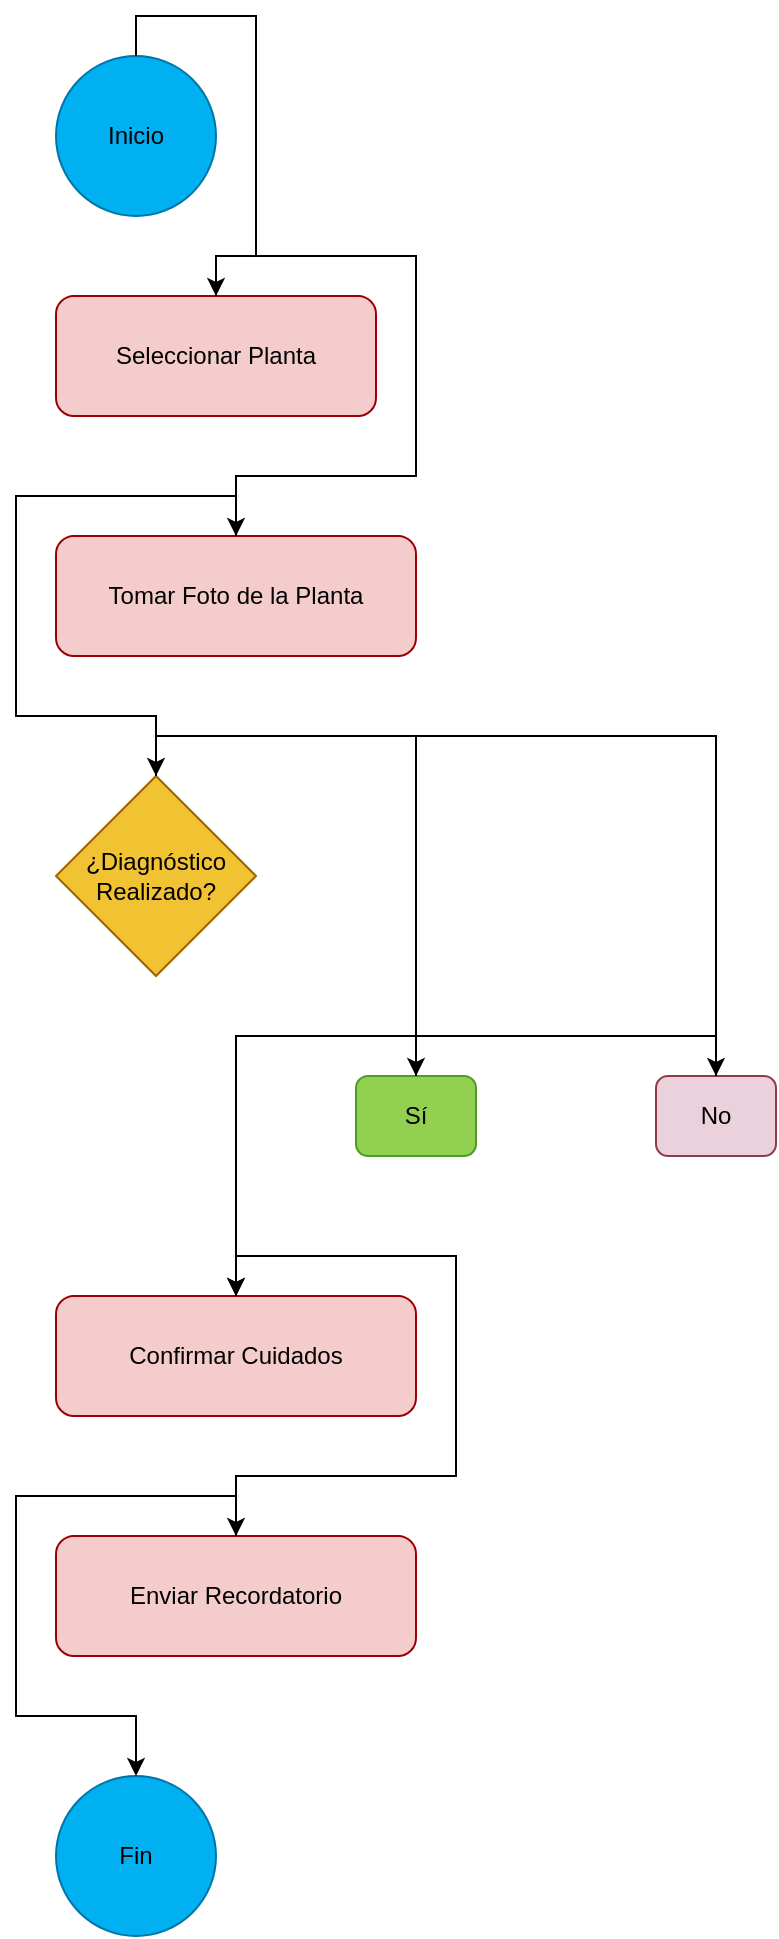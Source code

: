 <mxfile>
  <diagram name="Diagrama de Actividades - Cuidado de Nochebuenas">
    <mxGraphModel dx="1408" dy="748" grid="1" gridSize="10" guides="1" tooltips="1" connect="1" arrows="1" fold="1" page="1" pageScale="1" pageWidth="1169" pageHeight="826" background="none" math="0" shadow="0">
      <root>
        <mxCell id="0" />
        <mxCell id="1" parent="0" />
        <mxCell id="2" value="Inicio" style="ellipse;whiteSpace=wrap;html=1;aspect=fixed;rounded=1;fillColor=#00B0F0;strokeColor=#0075A9;" vertex="1" connectable="0" parent="1">
          <mxGeometry x="100" y="40" width="80" height="80" as="geometry" />
        </mxCell>
        <mxCell id="3" value="Seleccionar Planta" style="rounded=1;whiteSpace=wrap;html=1;fillColor=#F4CCCC;strokeColor=#9C0006;" vertex="1" connectable="0" parent="1">
          <mxGeometry x="100" y="160" width="160" height="60" as="geometry" />
        </mxCell>
        <mxCell id="4" value="Tomar Foto de la Planta" style="rounded=1;whiteSpace=wrap;html=1;fillColor=#F4CCCC;strokeColor=#9C0006;" vertex="1" connectable="0" parent="1">
          <mxGeometry x="100" y="280" width="180" height="60" as="geometry" />
        </mxCell>
        <mxCell id="5" value="¿Diagnóstico Realizado?" style="rhombus;whiteSpace=wrap;html=1;fillColor=#F1C232;strokeColor=#9C6500;" vertex="1" connectable="0" parent="1">
          <mxGeometry x="100" y="400" width="100" height="100" as="geometry" />
        </mxCell>
        <mxCell id="6" value="Sí" style="rounded=1;whiteSpace=wrap;html=1;fillColor=#92D050;strokeColor=#4D9B2A;" vertex="1" connectable="0" parent="1">
          <mxGeometry x="250" y="550" width="60" height="40" as="geometry" />
        </mxCell>
        <mxCell id="7" value="No" style="rounded=1;whiteSpace=wrap;html=1;fillColor=#EAD1DC;strokeColor=#8E3B46;" vertex="1" connectable="0" parent="1">
          <mxGeometry x="400" y="550" width="60" height="40" as="geometry" />
        </mxCell>
        <mxCell id="8" value="Confirmar Cuidados" style="rounded=1;whiteSpace=wrap;html=1;fillColor=#F4CCCC;strokeColor=#9C0006;" vertex="1" connectable="0" parent="1">
          <mxGeometry x="100" y="660" width="180" height="60" as="geometry" />
        </mxCell>
        <mxCell id="9" value="Enviar Recordatorio" style="rounded=1;whiteSpace=wrap;html=1;fillColor=#F4CCCC;strokeColor=#9C0006;" vertex="1" connectable="0" parent="1">
          <mxGeometry x="100" y="780" width="180" height="60" as="geometry" />
        </mxCell>
        <mxCell id="10" value="Fin" style="ellipse;whiteSpace=wrap;html=1;aspect=fixed;rounded=1;fillColor=#00B0F0;strokeColor=#0075A9;" vertex="1" connectable="0" parent="1">
          <mxGeometry x="100" y="900" width="80" height="80" as="geometry" />
        </mxCell>
        <mxCell id="11" style="edgeStyle=orthogonalEdgeStyle;rounded=0;orthogonalLoop=1;jettySize=auto;html=1;exitX=0.5;exitY=0;exitDx=0;exitDy=0" edge="1" parent="1" source="2" target="3">
          <mxGeometry relative="1" as="geometry" />
        </mxCell>
        <mxCell id="12" style="edgeStyle=orthogonalEdgeStyle;rounded=0;orthogonalLoop=1;jettySize=auto;html=1;exitX=0.5;exitY=0;exitDx=0;exitDy=0" edge="1" parent="1" source="3" target="4">
          <mxGeometry relative="1" as="geometry" />
        </mxCell>
        <mxCell id="13" style="edgeStyle=orthogonalEdgeStyle;rounded=0;orthogonalLoop=1;jettySize=auto;html=1;exitX=0.5;exitY=0;exitDx=0;exitDy=0" edge="1" parent="1" source="4" target="5">
          <mxGeometry relative="1" as="geometry" />
        </mxCell>
        <mxCell id="14" style="edgeStyle=orthogonalEdgeStyle;rounded=0;orthogonalLoop=1;jettySize=auto;html=1;exitX=0.5;exitY=0;exitDx=0;exitDy=0" edge="1" parent="1" source="5" target="6">
          <mxGeometry relative="1" as="geometry" />
        </mxCell>
        <mxCell id="15" style="edgeStyle=orthogonalEdgeStyle;rounded=0;orthogonalLoop=1;jettySize=auto;html=1;exitX=0.5;exitY=0;exitDx=0;exitDy=0" edge="1" parent="1" source="5" target="7">
          <mxGeometry relative="1" as="geometry" />
        </mxCell>
        <mxCell id="16" style="edgeStyle=orthogonalEdgeStyle;rounded=0;orthogonalLoop=1;jettySize=auto;html=1;exitX=0.5;exitY=0;exitDx=0;exitDy=0" edge="1" parent="1" source="6" target="8">
          <mxGeometry relative="1" as="geometry" />
        </mxCell>
        <mxCell id="17" style="edgeStyle=orthogonalEdgeStyle;rounded=0;orthogonalLoop=1;jettySize=auto;html=1;exitX=0.5;exitY=0;exitDx=0;exitDy=0" edge="1" parent="1" source="7" target="8">
          <mxGeometry relative="1" as="geometry" />
        </mxCell>
        <mxCell id="18" style="edgeStyle=orthogonalEdgeStyle;rounded=0;orthogonalLoop=1;jettySize=auto;html=1;exitX=0.5;exitY=0;exitDx=0;exitDy=0" edge="1" parent="1" source="8" target="9">
          <mxGeometry relative="1" as="geometry" />
        </mxCell>
        <mxCell id="19" style="edgeStyle=orthogonalEdgeStyle;rounded=0;orthogonalLoop=1;jettySize=auto;html=1;exitX=0.5;exitY=0;exitDx=0;exitDy=0" edge="1" parent="1" source="9" target="10">
          <mxGeometry relative="1" as="geometry" />
        </mxCell>
      </root>
    </mxGraphModel>
  </diagram>
</mxfile>
